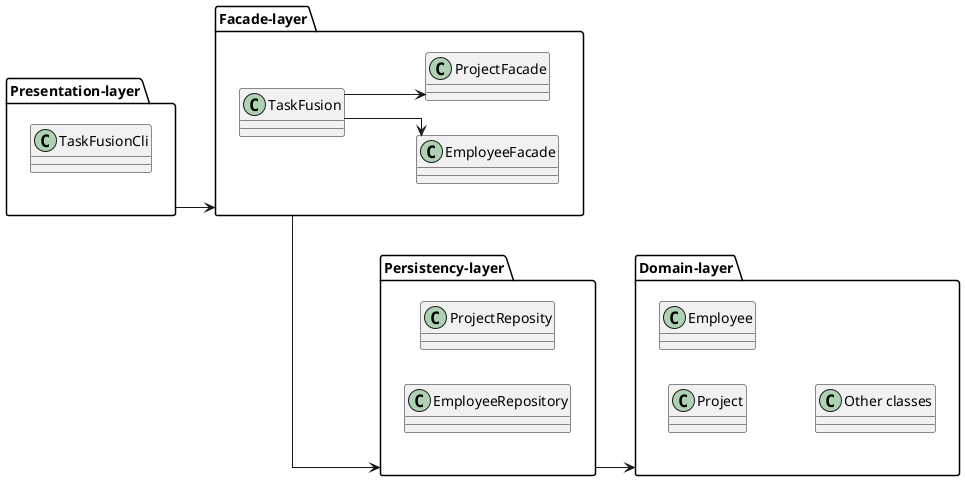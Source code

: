 @startuml ClassDiagram
left to right direction
skinparam linetype ortho


package "Presentation-layer" as PresentationLayer {

    class TaskFusionCli
}

package "Facade-layer" as FacadeLayer {
    class TaskFusion 
    class EmployeeFacade
    class ProjectFacade 
    TaskFusion --> EmployeeFacade 
    TaskFusion --> ProjectFacade
}


package "Persistency-layer" as PersistencyLayer {
    class ProjectReposity
    class EmployeeRepository
}

package "Domain-layer" as DomainLayer {
    class Project 
    class Employee
    class "Other classes"
}

PresentationLayer --> FacadeLayer
FacadeLayer --> PersistencyLayer
PersistencyLayer --> DomainLayer


@enduml